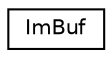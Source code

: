 digraph G
{
  edge [fontname="Helvetica",fontsize="10",labelfontname="Helvetica",labelfontsize="10"];
  node [fontname="Helvetica",fontsize="10",shape=record];
  rankdir=LR;
  Node1 [label="ImBuf",height=0.2,width=0.4,color="black", fillcolor="white", style="filled",URL="$d3/dd9/structImBuf.html"];
}
